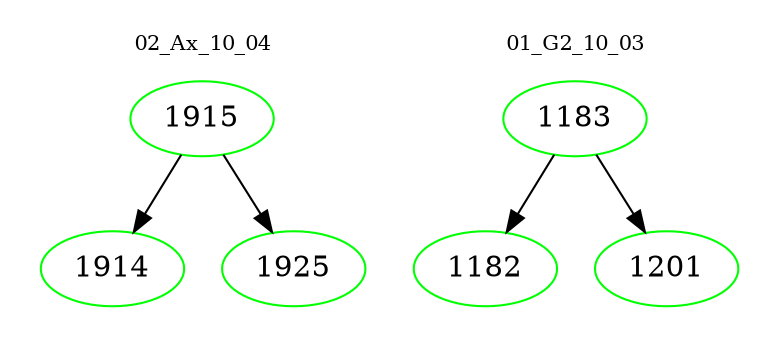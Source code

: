 digraph{
subgraph cluster_0 {
color = white
label = "02_Ax_10_04";
fontsize=10;
T0_1915 [label="1915", color="green"]
T0_1915 -> T0_1914 [color="black"]
T0_1914 [label="1914", color="green"]
T0_1915 -> T0_1925 [color="black"]
T0_1925 [label="1925", color="green"]
}
subgraph cluster_1 {
color = white
label = "01_G2_10_03";
fontsize=10;
T1_1183 [label="1183", color="green"]
T1_1183 -> T1_1182 [color="black"]
T1_1182 [label="1182", color="green"]
T1_1183 -> T1_1201 [color="black"]
T1_1201 [label="1201", color="green"]
}
}
